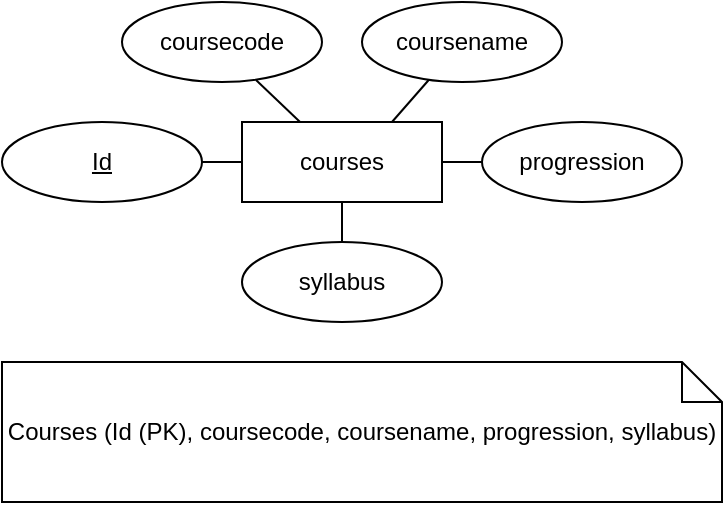 <mxfile>
    <diagram id="ejg781FNRzkq-UfFM21x" name="Page-1">
        <mxGraphModel dx="394" dy="398" grid="1" gridSize="10" guides="1" tooltips="1" connect="1" arrows="1" fold="1" page="1" pageScale="1" pageWidth="850" pageHeight="1100" math="0" shadow="0">
            <root>
                <mxCell id="0"/>
                <mxCell id="1" parent="0"/>
                <mxCell id="2" value="courses" style="whiteSpace=wrap;html=1;align=center;" vertex="1" parent="1">
                    <mxGeometry x="160" y="110" width="100" height="40" as="geometry"/>
                </mxCell>
                <mxCell id="3" value="Id" style="ellipse;whiteSpace=wrap;html=1;align=center;fontStyle=4;" vertex="1" parent="1">
                    <mxGeometry x="40" y="110" width="100" height="40" as="geometry"/>
                </mxCell>
                <mxCell id="5" value="coursecode" style="ellipse;whiteSpace=wrap;html=1;align=center;" vertex="1" parent="1">
                    <mxGeometry x="100" y="50" width="100" height="40" as="geometry"/>
                </mxCell>
                <mxCell id="7" value="coursename" style="ellipse;whiteSpace=wrap;html=1;align=center;" vertex="1" parent="1">
                    <mxGeometry x="220" y="50" width="100" height="40" as="geometry"/>
                </mxCell>
                <mxCell id="9" value="progression" style="ellipse;whiteSpace=wrap;html=1;align=center;" vertex="1" parent="1">
                    <mxGeometry x="280" y="110" width="100" height="40" as="geometry"/>
                </mxCell>
                <mxCell id="10" value="" style="endArrow=none;html=1;rounded=0;exitX=0;exitY=0.5;exitDx=0;exitDy=0;entryX=1;entryY=0.5;entryDx=0;entryDy=0;" edge="1" parent="1" source="2" target="3">
                    <mxGeometry relative="1" as="geometry">
                        <mxPoint x="130" y="170" as="sourcePoint"/>
                        <mxPoint x="290" y="170" as="targetPoint"/>
                    </mxGeometry>
                </mxCell>
                <mxCell id="11" value="" style="endArrow=none;html=1;rounded=0;exitX=1;exitY=0.5;exitDx=0;exitDy=0;" edge="1" parent="1" source="2" target="9">
                    <mxGeometry relative="1" as="geometry">
                        <mxPoint x="130" y="170" as="sourcePoint"/>
                        <mxPoint x="290" y="170" as="targetPoint"/>
                    </mxGeometry>
                </mxCell>
                <mxCell id="12" value="" style="endArrow=none;html=1;rounded=0;entryX=0.67;entryY=0.975;entryDx=0;entryDy=0;entryPerimeter=0;" edge="1" parent="1" source="2" target="5">
                    <mxGeometry relative="1" as="geometry">
                        <mxPoint x="130" y="170" as="sourcePoint"/>
                        <mxPoint x="290" y="170" as="targetPoint"/>
                    </mxGeometry>
                </mxCell>
                <mxCell id="13" value="" style="endArrow=none;html=1;rounded=0;entryX=0.75;entryY=0;entryDx=0;entryDy=0;" edge="1" parent="1" source="7" target="2">
                    <mxGeometry relative="1" as="geometry">
                        <mxPoint x="130" y="170" as="sourcePoint"/>
                        <mxPoint x="290" y="170" as="targetPoint"/>
                    </mxGeometry>
                </mxCell>
                <mxCell id="15" value="" style="endArrow=none;html=1;rounded=0;entryX=0.5;entryY=1;entryDx=0;entryDy=0;exitX=0.5;exitY=0;exitDx=0;exitDy=0;" edge="1" parent="1" target="2">
                    <mxGeometry relative="1" as="geometry">
                        <mxPoint x="210" y="170" as="sourcePoint"/>
                        <mxPoint x="210" y="160" as="targetPoint"/>
                    </mxGeometry>
                </mxCell>
                <mxCell id="16" value="syllabus" style="ellipse;whiteSpace=wrap;html=1;align=center;" vertex="1" parent="1">
                    <mxGeometry x="160" y="170" width="100" height="40" as="geometry"/>
                </mxCell>
                <mxCell id="18" value="Courses (Id (PK), coursecode, coursename, progression, syllabus)" style="shape=note;size=20;whiteSpace=wrap;html=1;" vertex="1" parent="1">
                    <mxGeometry x="40" y="230" width="360" height="70" as="geometry"/>
                </mxCell>
            </root>
        </mxGraphModel>
    </diagram>
</mxfile>